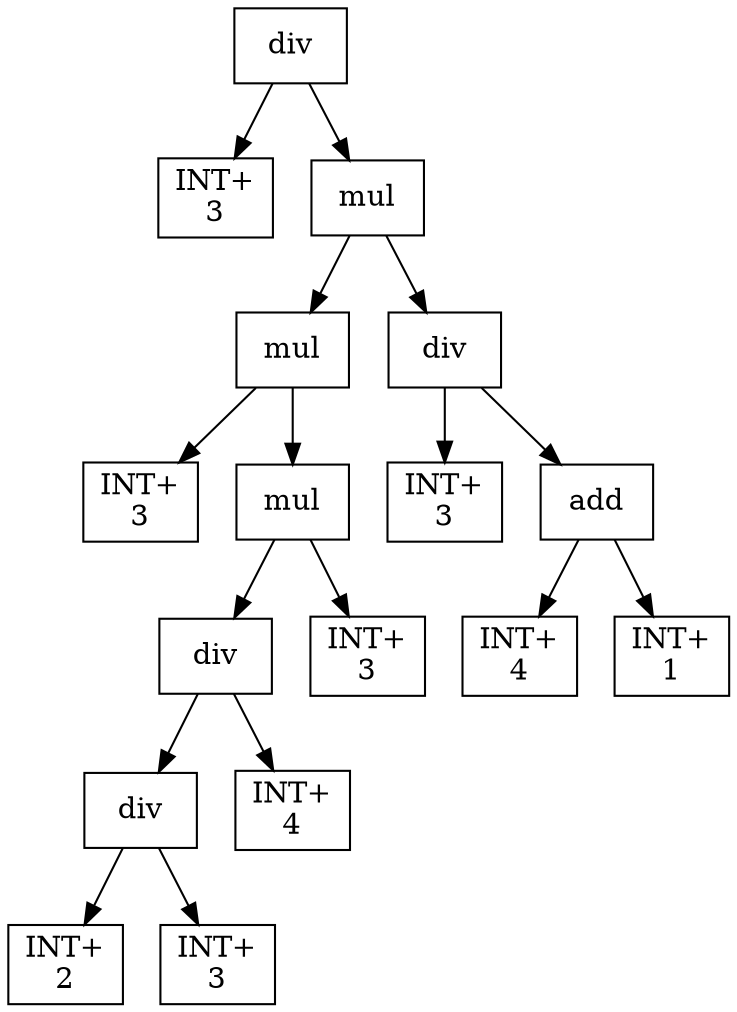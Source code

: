 digraph expr {
  node [shape=box];
  n1 [label="div"];
  n2 [label="INT+\n3"];
  n3 [label="mul"];
  n4 [label="mul"];
  n5 [label="INT+\n3"];
  n6 [label="mul"];
  n7 [label="div"];
  n8 [label="div"];
  n9 [label="INT+\n2"];
  n10 [label="INT+\n3"];
  n8 -> n9;
  n8 -> n10;
  n11 [label="INT+\n4"];
  n7 -> n8;
  n7 -> n11;
  n12 [label="INT+\n3"];
  n6 -> n7;
  n6 -> n12;
  n4 -> n5;
  n4 -> n6;
  n13 [label="div"];
  n14 [label="INT+\n3"];
  n15 [label="add"];
  n16 [label="INT+\n4"];
  n17 [label="INT+\n1"];
  n15 -> n16;
  n15 -> n17;
  n13 -> n14;
  n13 -> n15;
  n3 -> n4;
  n3 -> n13;
  n1 -> n2;
  n1 -> n3;
}